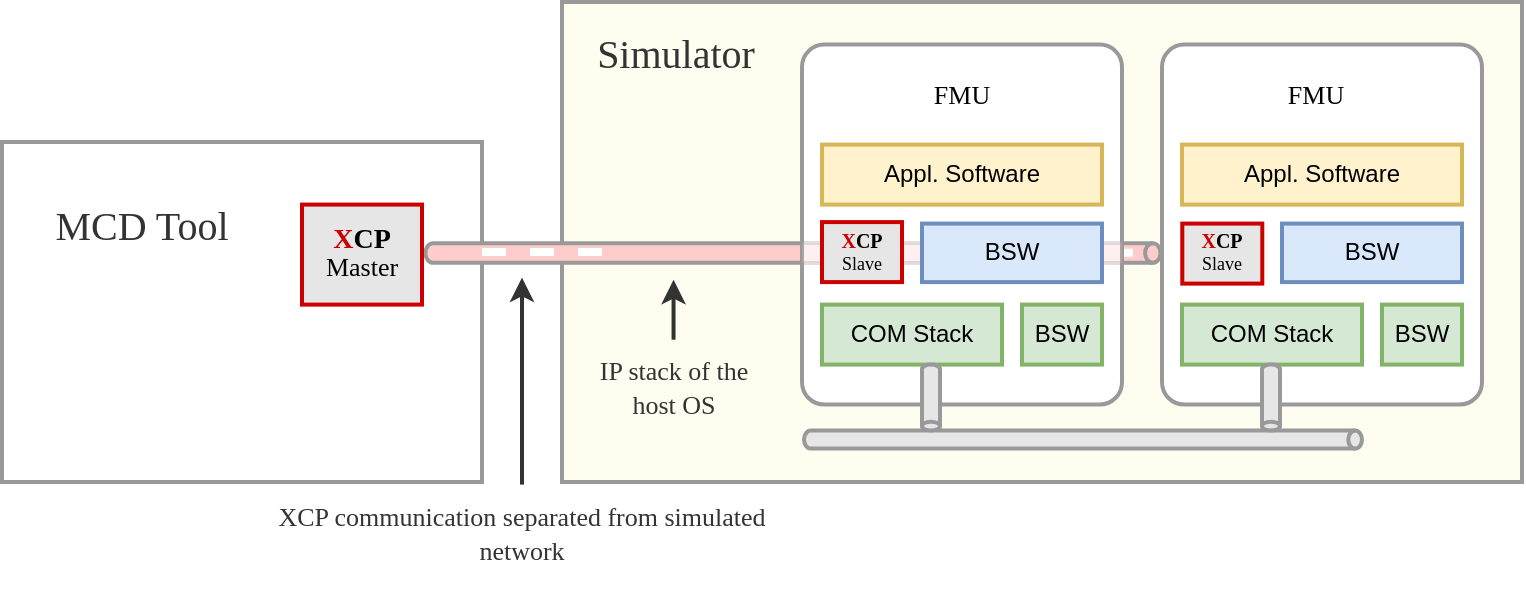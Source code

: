 <mxfile version="20.8.10" type="device"><diagram id="Q4e-W6AjLCayxzoIX3R2" name="Page-1"><mxGraphModel dx="935" dy="548" grid="1" gridSize="10" guides="1" tooltips="1" connect="1" arrows="1" fold="1" page="1" pageScale="1" pageWidth="850" pageHeight="1100" math="0" shadow="0"><root><mxCell id="0"/><mxCell id="1" parent="0"/><mxCell id="yb5TMe0CRHdvImV2o0m2-3" value="" style="rounded=0;whiteSpace=wrap;html=1;strokeColor=#999999;strokeWidth=2;fillColor=default;" parent="1" vertex="1"><mxGeometry x="20" y="90" width="240" height="170" as="geometry"/></mxCell><mxCell id="yb5TMe0CRHdvImV2o0m2-4" value="" style="rounded=0;whiteSpace=wrap;html=1;strokeWidth=2;strokeColor=#999999;fillColor=#FFFCF0;" parent="1" vertex="1"><mxGeometry x="300" y="20.0" width="480" height="240" as="geometry"/></mxCell><mxCell id="yb5TMe0CRHdvImV2o0m2-8" value="" style="shape=cylinder3;whiteSpace=wrap;html=1;boundedLbl=1;backgroundOutline=1;size=3.826;strokeColor=#999999;strokeWidth=2;fillColor=#FFCCCC;rotation=90;" parent="1" vertex="1"><mxGeometry x="410.55" y="-38.25" width="9.85" height="367.5" as="geometry"/></mxCell><mxCell id="dzX1o03VXNqgyqN-RdAk-1" value="" style="endArrow=none;dashed=1;html=1;rounded=0;strokeColor=#FFFFFF;strokeWidth=4;fontFamily=Verdana;fontSize=20;fontColor=#000000;startSize=6;endSize=6;jumpSize=6;" parent="1" edge="1"><mxGeometry width="50" height="50" relative="1" as="geometry"><mxPoint x="525.5" y="145.36" as="sourcePoint"/><mxPoint x="595.5" y="145.36" as="targetPoint"/></mxGeometry></mxCell><mxCell id="yb5TMe0CRHdvImV2o0m2-5" value="" style="rounded=1;whiteSpace=wrap;html=1;strokeColor=#999999;strokeWidth=2;fillColor=#FFFFFF;arcSize=7;" parent="1" vertex="1"><mxGeometry x="420" y="41.3" width="160" height="180" as="geometry"/></mxCell><mxCell id="yb5TMe0CRHdvImV2o0m2-9" value="" style="endArrow=none;dashed=1;html=1;rounded=0;strokeWidth=7;strokeColor=#FFFFFF;jumpSize=6;startSize=6;endSize=6;" parent="1" edge="1"><mxGeometry width="50" height="50" relative="1" as="geometry"><mxPoint x="610" y="67.55" as="sourcePoint"/><mxPoint x="630" y="168.05" as="targetPoint"/></mxGeometry></mxCell><mxCell id="yb5TMe0CRHdvImV2o0m2-10" value="Appl. Software" style="rounded=0;whiteSpace=wrap;html=1;strokeColor=#d6b656;strokeWidth=2;fillColor=#fff2cc;" parent="1" vertex="1"><mxGeometry x="430" y="91.3" width="140" height="30" as="geometry"/></mxCell><mxCell id="dzX1o03VXNqgyqN-RdAk-5" value="" style="rounded=0;whiteSpace=wrap;html=1;strokeWidth=2;strokeColor=#999999;fillColor=#FFCCCC;opacity=30;" parent="1" vertex="1"><mxGeometry x="420" y="140.5" width="160" height="10" as="geometry"/></mxCell><mxCell id="yb5TMe0CRHdvImV2o0m2-11" value="BSW" style="rounded=0;whiteSpace=wrap;html=1;strokeColor=#6c8ebf;strokeWidth=2;fillColor=#dae8fc;" parent="1" vertex="1"><mxGeometry x="480" y="130.8" width="90" height="29.25" as="geometry"/></mxCell><mxCell id="yb5TMe0CRHdvImV2o0m2-12" value="COM Stack" style="rounded=0;whiteSpace=wrap;html=1;strokeColor=#82b366;strokeWidth=2;fillColor=#d5e8d4;" parent="1" vertex="1"><mxGeometry x="430" y="171.3" width="90" height="30" as="geometry"/></mxCell><mxCell id="yb5TMe0CRHdvImV2o0m2-13" value="BSW" style="rounded=0;whiteSpace=wrap;html=1;strokeColor=#82b366;strokeWidth=2;fillColor=#d5e8d4;" parent="1" vertex="1"><mxGeometry x="530" y="171.3" width="40" height="30" as="geometry"/></mxCell><mxCell id="yb5TMe0CRHdvImV2o0m2-14" value="" style="rounded=1;whiteSpace=wrap;html=1;strokeColor=#999999;strokeWidth=2;fillColor=#FFFFFF;arcSize=7;" parent="1" vertex="1"><mxGeometry x="600" y="41.3" width="160" height="180" as="geometry"/></mxCell><mxCell id="yb5TMe0CRHdvImV2o0m2-16" value="Appl. Software" style="rounded=0;whiteSpace=wrap;html=1;strokeColor=#d6b656;strokeWidth=2;fillColor=#fff2cc;" parent="1" vertex="1"><mxGeometry x="610" y="91.3" width="140" height="30" as="geometry"/></mxCell><mxCell id="yb5TMe0CRHdvImV2o0m2-17" value="BSW" style="rounded=0;whiteSpace=wrap;html=1;strokeColor=#6c8ebf;strokeWidth=2;fillColor=#dae8fc;" parent="1" vertex="1"><mxGeometry x="660" y="130.8" width="90" height="29.25" as="geometry"/></mxCell><mxCell id="yb5TMe0CRHdvImV2o0m2-18" value="COM Stack" style="rounded=0;whiteSpace=wrap;html=1;strokeColor=#82b366;strokeWidth=2;fillColor=#d5e8d4;" parent="1" vertex="1"><mxGeometry x="610" y="171.3" width="90" height="30" as="geometry"/></mxCell><mxCell id="yb5TMe0CRHdvImV2o0m2-19" value="BSW" style="rounded=0;whiteSpace=wrap;html=1;strokeColor=#82b366;strokeWidth=2;fillColor=#d5e8d4;" parent="1" vertex="1"><mxGeometry x="710" y="171.3" width="40" height="30" as="geometry"/></mxCell><mxCell id="yb5TMe0CRHdvImV2o0m2-20" value="" style="shape=cylinder3;whiteSpace=wrap;html=1;boundedLbl=1;backgroundOutline=1;size=3.432;strokeColor=#999999;strokeWidth=2;fillColor=#E6E6E6;rotation=90;" parent="1" vertex="1"><mxGeometry x="556" y="99.3" width="9" height="279" as="geometry"/></mxCell><mxCell id="yb5TMe0CRHdvImV2o0m2-21" value="" style="shape=cylinder3;whiteSpace=wrap;html=1;boundedLbl=1;backgroundOutline=1;size=2.207;strokeColor=#999999;strokeWidth=2;fillColor=#E6E6E6;rotation=-180;" parent="1" vertex="1"><mxGeometry x="480" y="201.3" width="9" height="33" as="geometry"/></mxCell><mxCell id="yb5TMe0CRHdvImV2o0m2-22" value="" style="shape=cylinder3;whiteSpace=wrap;html=1;boundedLbl=1;backgroundOutline=1;size=2.207;strokeColor=#999999;strokeWidth=2;fillColor=#E6E6E6;rotation=-180;" parent="1" vertex="1"><mxGeometry x="650" y="201.3" width="9" height="33" as="geometry"/></mxCell><mxCell id="yb5TMe0CRHdvImV2o0m2-24" value="" style="rounded=0;whiteSpace=wrap;html=1;strokeColor=#CC0000;strokeWidth=2;fillColor=#E6E6E6;fontFamily=Verdana;" parent="1" vertex="1"><mxGeometry x="170" y="121.3" width="60" height="50" as="geometry"/></mxCell><mxCell id="yb5TMe0CRHdvImV2o0m2-25" value="" style="rounded=0;whiteSpace=wrap;html=1;strokeColor=#CC0000;strokeWidth=2;fillColor=#E6E6E6;fontFamily=Verdana;" parent="1" vertex="1"><mxGeometry x="430" y="130.05" width="40" height="30" as="geometry"/></mxCell><mxCell id="yb5TMe0CRHdvImV2o0m2-29" value="&lt;div style=&quot;font-size: 12px; line-height: 100%;&quot;&gt;&lt;font style=&quot;font-size: 12px;&quot;&gt;&lt;b style=&quot;font-size: 10px;&quot;&gt;&lt;font style=&quot;font-size: 10px;&quot; data-font-src=&quot;https://fonts.googleapis.com/css?family=Akaya+Telivigala&quot;&gt;&lt;font style=&quot;font-size: 10px;&quot; color=&quot;#CC0000&quot;&gt;X&lt;/font&gt;&lt;font style=&quot;font-size: 10px;&quot; color=&quot;#000000&quot;&gt;CP&lt;/font&gt;&lt;/font&gt;&lt;/b&gt;&lt;/font&gt;&lt;/div&gt;&lt;div style=&quot;font-size: 9px; line-height: 100%;&quot;&gt;&lt;font style=&quot;font-size: 9px;&quot; color=&quot;#000000&quot;&gt;Slave&lt;/font&gt;&lt;font style=&quot;font-size: 12px;&quot;&gt;&lt;br&gt;&lt;/font&gt;&lt;/div&gt;" style="text;html=1;strokeColor=none;fillColor=none;align=center;verticalAlign=middle;whiteSpace=wrap;rounded=0;strokeWidth=2;fontFamily=Verdana;fontSize=13;fontColor=#CC0000;" parent="1" vertex="1"><mxGeometry x="432.76" y="128.86" width="34.47" height="30" as="geometry"/></mxCell><mxCell id="yb5TMe0CRHdvImV2o0m2-31" value="" style="rounded=0;whiteSpace=wrap;html=1;strokeColor=#CC0000;strokeWidth=2;fillColor=#E6E6E6;fontFamily=Verdana;" parent="1" vertex="1"><mxGeometry x="610.15" y="130.8" width="40" height="30" as="geometry"/></mxCell><mxCell id="yb5TMe0CRHdvImV2o0m2-30" value="&lt;div style=&quot;font-size: 12px; line-height: 100%;&quot;&gt;&lt;font style=&quot;font-size: 12px;&quot;&gt;&lt;b style=&quot;font-size: 10px;&quot;&gt;&lt;font style=&quot;font-size: 10px;&quot; data-font-src=&quot;https://fonts.googleapis.com/css?family=Akaya+Telivigala&quot;&gt;&lt;font style=&quot;font-size: 10px;&quot; color=&quot;#CC0000&quot;&gt;X&lt;/font&gt;&lt;font style=&quot;font-size: 10px;&quot; color=&quot;#000000&quot;&gt;CP&lt;/font&gt;&lt;/font&gt;&lt;/b&gt;&lt;/font&gt;&lt;/div&gt;&lt;div style=&quot;font-size: 9px; line-height: 100%;&quot;&gt;&lt;font style=&quot;font-size: 9px;&quot; color=&quot;#000000&quot;&gt;Slave&lt;/font&gt;&lt;font style=&quot;font-size: 12px;&quot;&gt;&lt;br&gt;&lt;/font&gt;&lt;/div&gt;" style="text;html=1;strokeColor=none;fillColor=none;align=center;verticalAlign=middle;whiteSpace=wrap;rounded=0;strokeWidth=2;fontFamily=Verdana;fontSize=13;fontColor=#CC0000;" parent="1" vertex="1"><mxGeometry x="612.92" y="128.86" width="34.47" height="30" as="geometry"/></mxCell><mxCell id="yb5TMe0CRHdvImV2o0m2-32" value="&lt;div style=&quot;font-size: 15px; line-height: 100%;&quot;&gt;&lt;font style=&quot;font-size: 15px;&quot;&gt;&lt;b style=&quot;font-size: 14px;&quot;&gt;&lt;font style=&quot;font-size: 14px;&quot; data-font-src=&quot;https://fonts.googleapis.com/css?family=Akaya+Telivigala&quot;&gt;&lt;font style=&quot;font-size: 14px;&quot; color=&quot;#CC0000&quot;&gt;X&lt;/font&gt;&lt;font style=&quot;font-size: 14px;&quot; color=&quot;#000000&quot;&gt;CP&lt;/font&gt;&lt;/font&gt;&lt;/b&gt;&lt;/font&gt;&lt;/div&gt;&lt;div style=&quot;line-height: 100%;&quot;&gt;&lt;font style=&quot;font-size: 13px;&quot; color=&quot;#000000&quot;&gt;Master&lt;/font&gt;&lt;font style=&quot;font-size: 15px;&quot;&gt;&lt;br&gt;&lt;/font&gt;&lt;/div&gt;" style="text;html=1;strokeColor=none;fillColor=none;align=center;verticalAlign=middle;whiteSpace=wrap;rounded=0;strokeWidth=2;fontFamily=Verdana;fontSize=13;fontColor=#CC0000;" parent="1" vertex="1"><mxGeometry x="180" y="126" width="40" height="36.3" as="geometry"/></mxCell><mxCell id="yb5TMe0CRHdvImV2o0m2-34" value="FMU" style="text;html=1;strokeColor=none;fillColor=none;align=center;verticalAlign=middle;whiteSpace=wrap;rounded=0;strokeWidth=2;fontFamily=Verdana;fontSize=13;fontColor=#000000;" parent="1" vertex="1"><mxGeometry x="470" y="51.3" width="60" height="30" as="geometry"/></mxCell><mxCell id="yb5TMe0CRHdvImV2o0m2-35" value="FMU" style="text;html=1;strokeColor=none;fillColor=none;align=center;verticalAlign=middle;whiteSpace=wrap;rounded=0;strokeWidth=2;fontFamily=Verdana;fontSize=13;fontColor=#000000;" parent="1" vertex="1"><mxGeometry x="647.39" y="51.3" width="60" height="30" as="geometry"/></mxCell><mxCell id="yb5TMe0CRHdvImV2o0m2-36" value="&lt;font style=&quot;font-size: 20px;&quot; color=&quot;#333333&quot;&gt;Simulator&lt;/font&gt;" style="text;html=1;strokeColor=none;fillColor=none;align=center;verticalAlign=middle;whiteSpace=wrap;rounded=0;strokeWidth=2;fontFamily=Verdana;fontSize=13;fontColor=#000000;" parent="1" vertex="1"><mxGeometry x="320" y="21.3" width="74.32" height="46.52" as="geometry"/></mxCell><mxCell id="yb5TMe0CRHdvImV2o0m2-37" value="&lt;font color=&quot;#333333&quot;&gt;MCD Tool&lt;/font&gt;" style="text;html=1;strokeColor=none;fillColor=none;align=center;verticalAlign=middle;whiteSpace=wrap;rounded=0;strokeWidth=2;fontFamily=Verdana;fontSize=20;fontColor=#000000;" parent="1" vertex="1"><mxGeometry x="40" y="116.3" width="100" height="30" as="geometry"/></mxCell><mxCell id="yb5TMe0CRHdvImV2o0m2-38" value="" style="endArrow=none;dashed=1;html=1;rounded=0;strokeColor=#FFFFFF;strokeWidth=4;fontFamily=Verdana;fontSize=20;fontColor=#000000;startSize=6;endSize=6;jumpSize=6;" parent="1" edge="1"><mxGeometry width="50" height="50" relative="1" as="geometry"><mxPoint x="260" y="145" as="sourcePoint"/><mxPoint x="330" y="145" as="targetPoint"/></mxGeometry></mxCell><mxCell id="yb5TMe0CRHdvImV2o0m2-41" value="" style="endArrow=classic;html=1;rounded=0;strokeColor=#333333;strokeWidth=2;fontFamily=Verdana;fontSize=20;fontColor=#000000;startSize=6;endSize=6;jumpSize=6;" parent="1" edge="1"><mxGeometry width="50" height="50" relative="1" as="geometry"><mxPoint x="280" y="261.3" as="sourcePoint"/><mxPoint x="280" y="157.8" as="targetPoint"/></mxGeometry></mxCell><mxCell id="yb5TMe0CRHdvImV2o0m2-42" value="&lt;p style=&quot;line-height: 70%;&quot;&gt;&lt;font style=&quot;font-size: 13px;&quot; color=&quot;#333333&quot;&gt;XCP communication separated from simulated network&lt;/font&gt;&lt;/p&gt;" style="text;html=1;strokeColor=none;fillColor=none;align=center;verticalAlign=middle;whiteSpace=wrap;rounded=0;strokeWidth=2;fontFamily=Verdana;fontSize=20;fontColor=#000000;" parent="1" vertex="1"><mxGeometry x="140" y="260" width="280" height="47.4" as="geometry"/></mxCell><mxCell id="yb5TMe0CRHdvImV2o0m2-43" value="" style="endArrow=classic;html=1;rounded=0;strokeColor=#333333;strokeWidth=2;fontFamily=Verdana;fontSize=20;fontColor=#000000;startSize=6;endSize=6;jumpSize=6;" parent="1" edge="1"><mxGeometry width="50" height="50" relative="1" as="geometry"><mxPoint x="355.78" y="188.86" as="sourcePoint"/><mxPoint x="355.78" y="158.86" as="targetPoint"/></mxGeometry></mxCell><mxCell id="yb5TMe0CRHdvImV2o0m2-44" value="&lt;p style=&quot;line-height: 70%;&quot;&gt;&lt;font style=&quot;font-size: 13px;&quot; color=&quot;#333333&quot;&gt;IP stack of the host OS&lt;/font&gt;&lt;/p&gt;" style="text;html=1;strokeColor=none;fillColor=none;align=center;verticalAlign=middle;whiteSpace=wrap;rounded=0;strokeWidth=2;fontFamily=Verdana;fontSize=20;fontColor=#000000;" parent="1" vertex="1"><mxGeometry x="307" y="191.3" width="97.84" height="40" as="geometry"/></mxCell></root></mxGraphModel></diagram></mxfile>